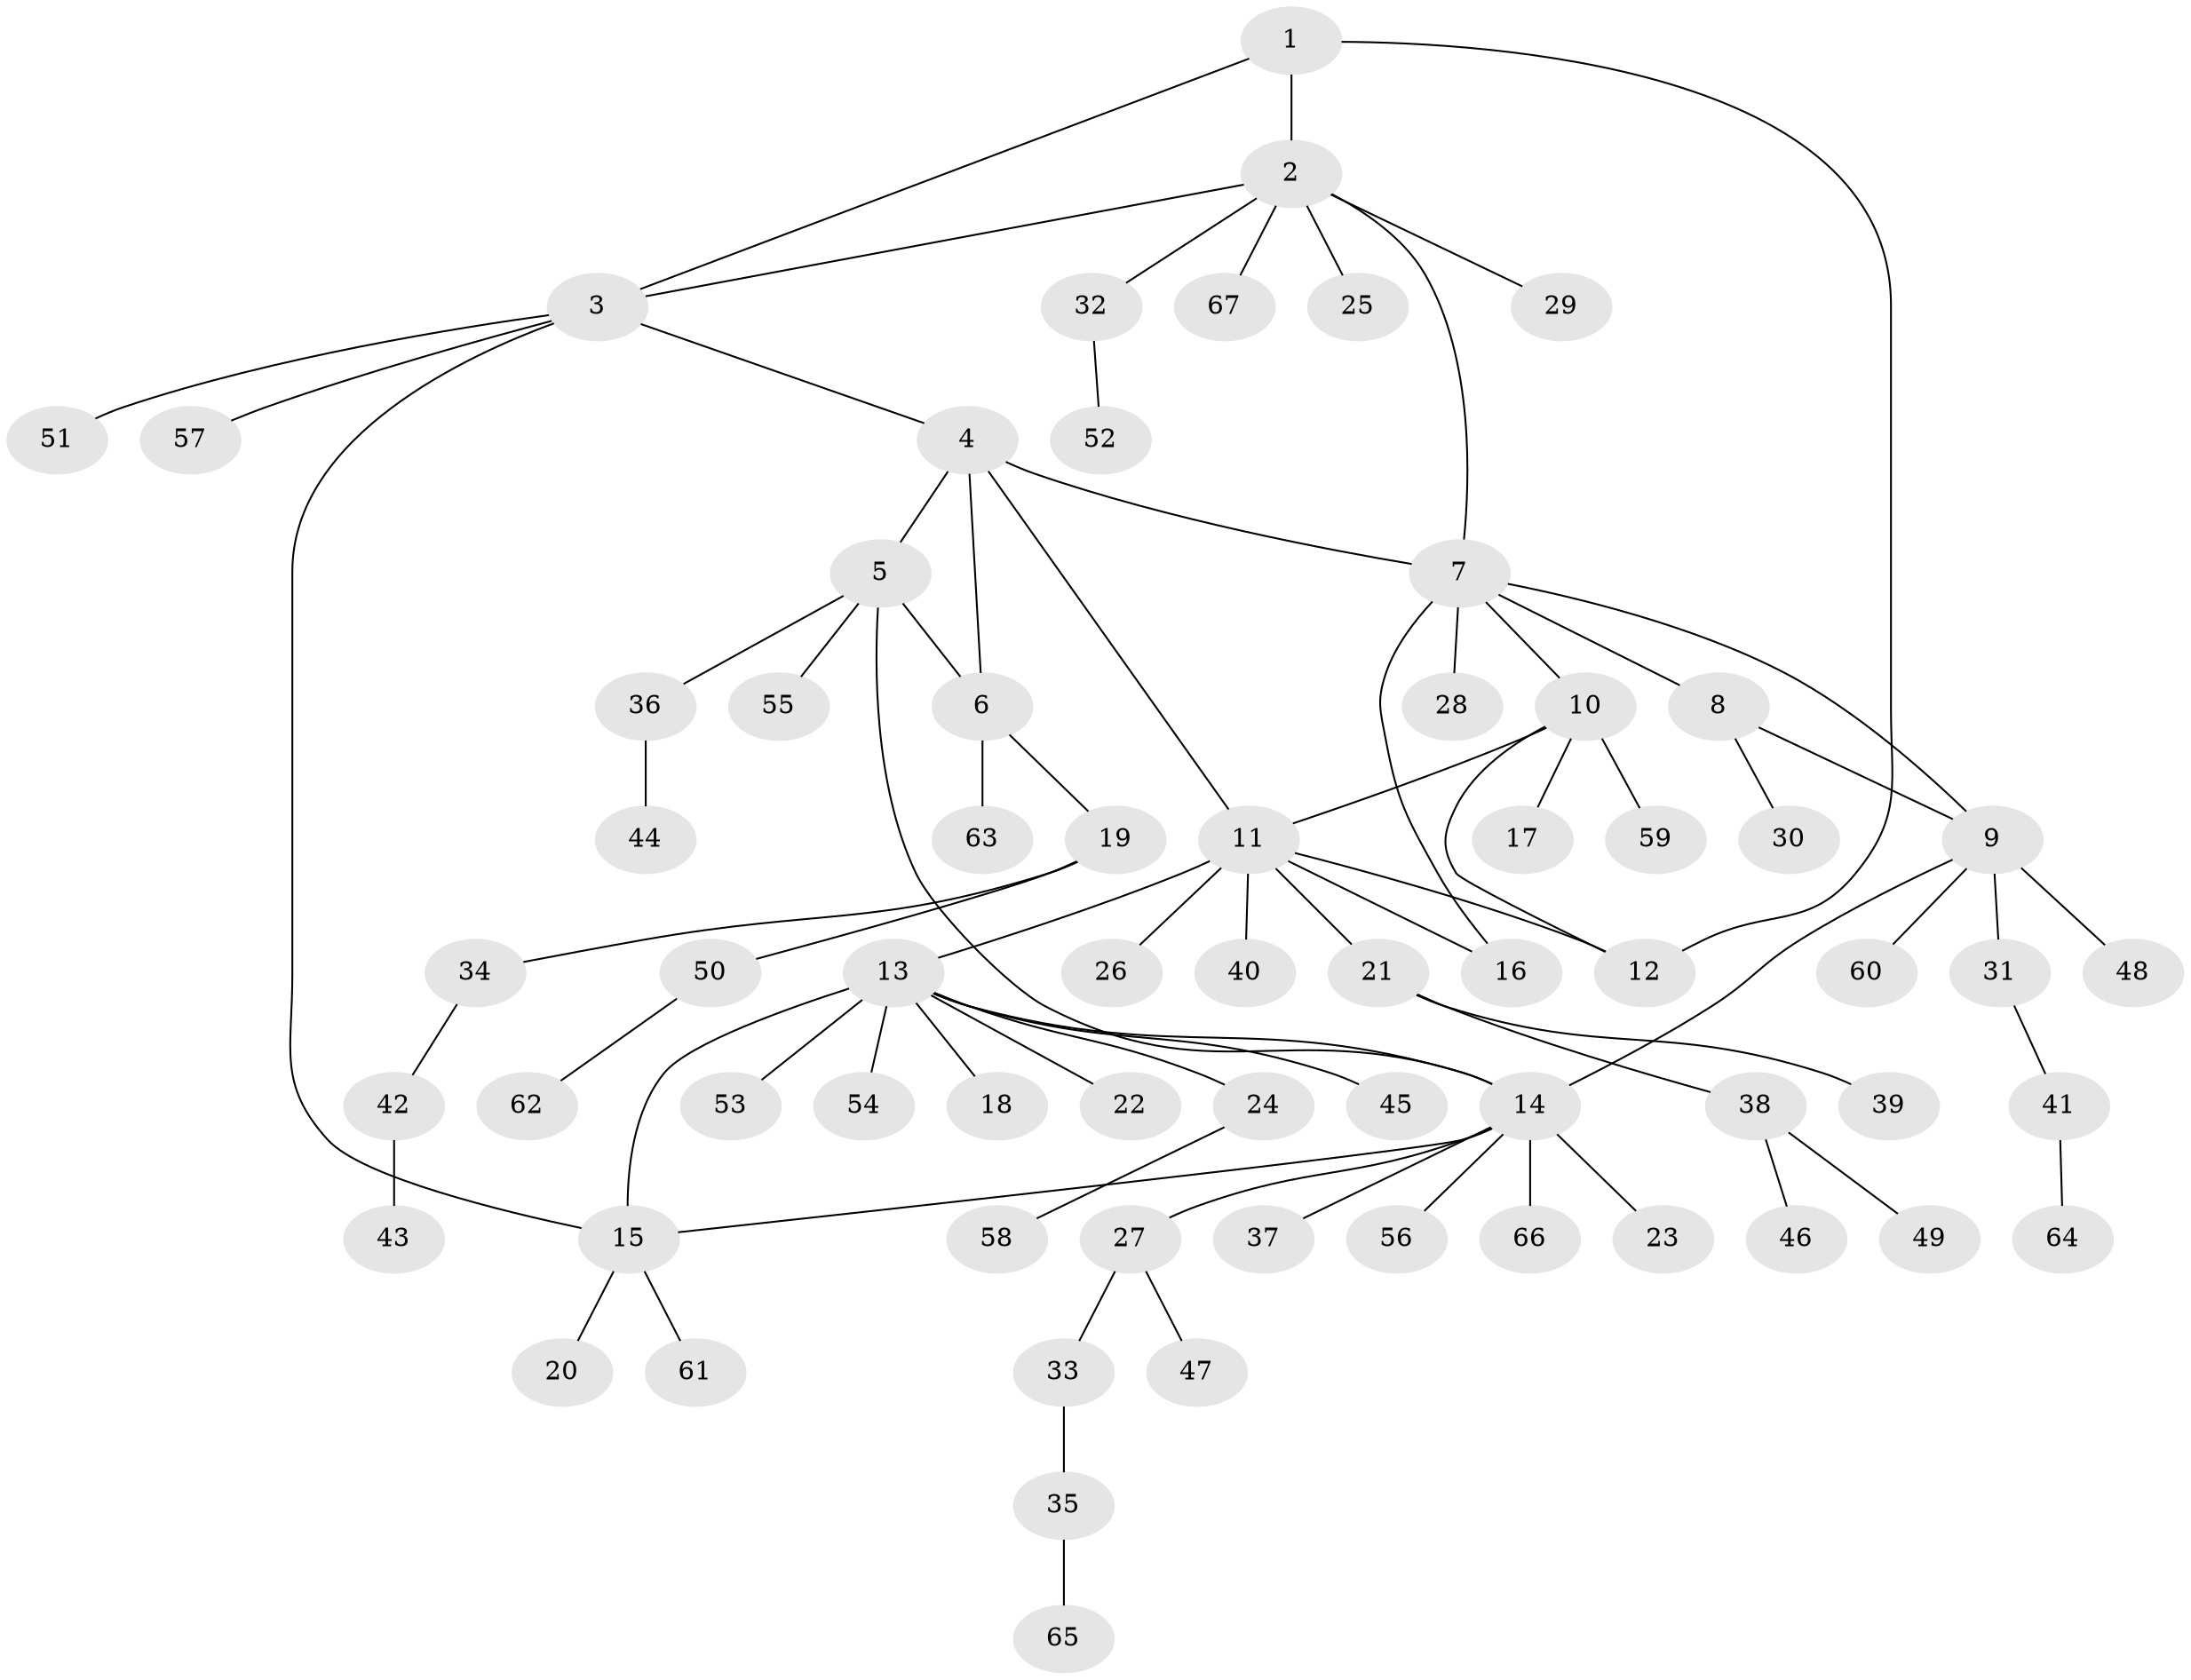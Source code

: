 // coarse degree distribution, {9: 0.043478260869565216, 3: 0.021739130434782608, 6: 0.043478260869565216, 14: 0.021739130434782608, 4: 0.021739130434782608, 1: 0.717391304347826, 2: 0.13043478260869565}
// Generated by graph-tools (version 1.1) at 2025/58/03/04/25 21:58:38]
// undirected, 67 vertices, 78 edges
graph export_dot {
graph [start="1"]
  node [color=gray90,style=filled];
  1;
  2;
  3;
  4;
  5;
  6;
  7;
  8;
  9;
  10;
  11;
  12;
  13;
  14;
  15;
  16;
  17;
  18;
  19;
  20;
  21;
  22;
  23;
  24;
  25;
  26;
  27;
  28;
  29;
  30;
  31;
  32;
  33;
  34;
  35;
  36;
  37;
  38;
  39;
  40;
  41;
  42;
  43;
  44;
  45;
  46;
  47;
  48;
  49;
  50;
  51;
  52;
  53;
  54;
  55;
  56;
  57;
  58;
  59;
  60;
  61;
  62;
  63;
  64;
  65;
  66;
  67;
  1 -- 2;
  1 -- 3;
  1 -- 12;
  2 -- 3;
  2 -- 7;
  2 -- 25;
  2 -- 29;
  2 -- 32;
  2 -- 67;
  3 -- 4;
  3 -- 15;
  3 -- 51;
  3 -- 57;
  4 -- 5;
  4 -- 6;
  4 -- 7;
  4 -- 11;
  5 -- 6;
  5 -- 14;
  5 -- 36;
  5 -- 55;
  6 -- 19;
  6 -- 63;
  7 -- 8;
  7 -- 9;
  7 -- 10;
  7 -- 16;
  7 -- 28;
  8 -- 9;
  8 -- 30;
  9 -- 14;
  9 -- 31;
  9 -- 48;
  9 -- 60;
  10 -- 11;
  10 -- 12;
  10 -- 17;
  10 -- 59;
  11 -- 12;
  11 -- 13;
  11 -- 16;
  11 -- 21;
  11 -- 26;
  11 -- 40;
  13 -- 14;
  13 -- 15;
  13 -- 18;
  13 -- 22;
  13 -- 24;
  13 -- 45;
  13 -- 53;
  13 -- 54;
  14 -- 15;
  14 -- 23;
  14 -- 27;
  14 -- 37;
  14 -- 56;
  14 -- 66;
  15 -- 20;
  15 -- 61;
  19 -- 34;
  19 -- 50;
  21 -- 38;
  21 -- 39;
  24 -- 58;
  27 -- 33;
  27 -- 47;
  31 -- 41;
  32 -- 52;
  33 -- 35;
  34 -- 42;
  35 -- 65;
  36 -- 44;
  38 -- 46;
  38 -- 49;
  41 -- 64;
  42 -- 43;
  50 -- 62;
}
